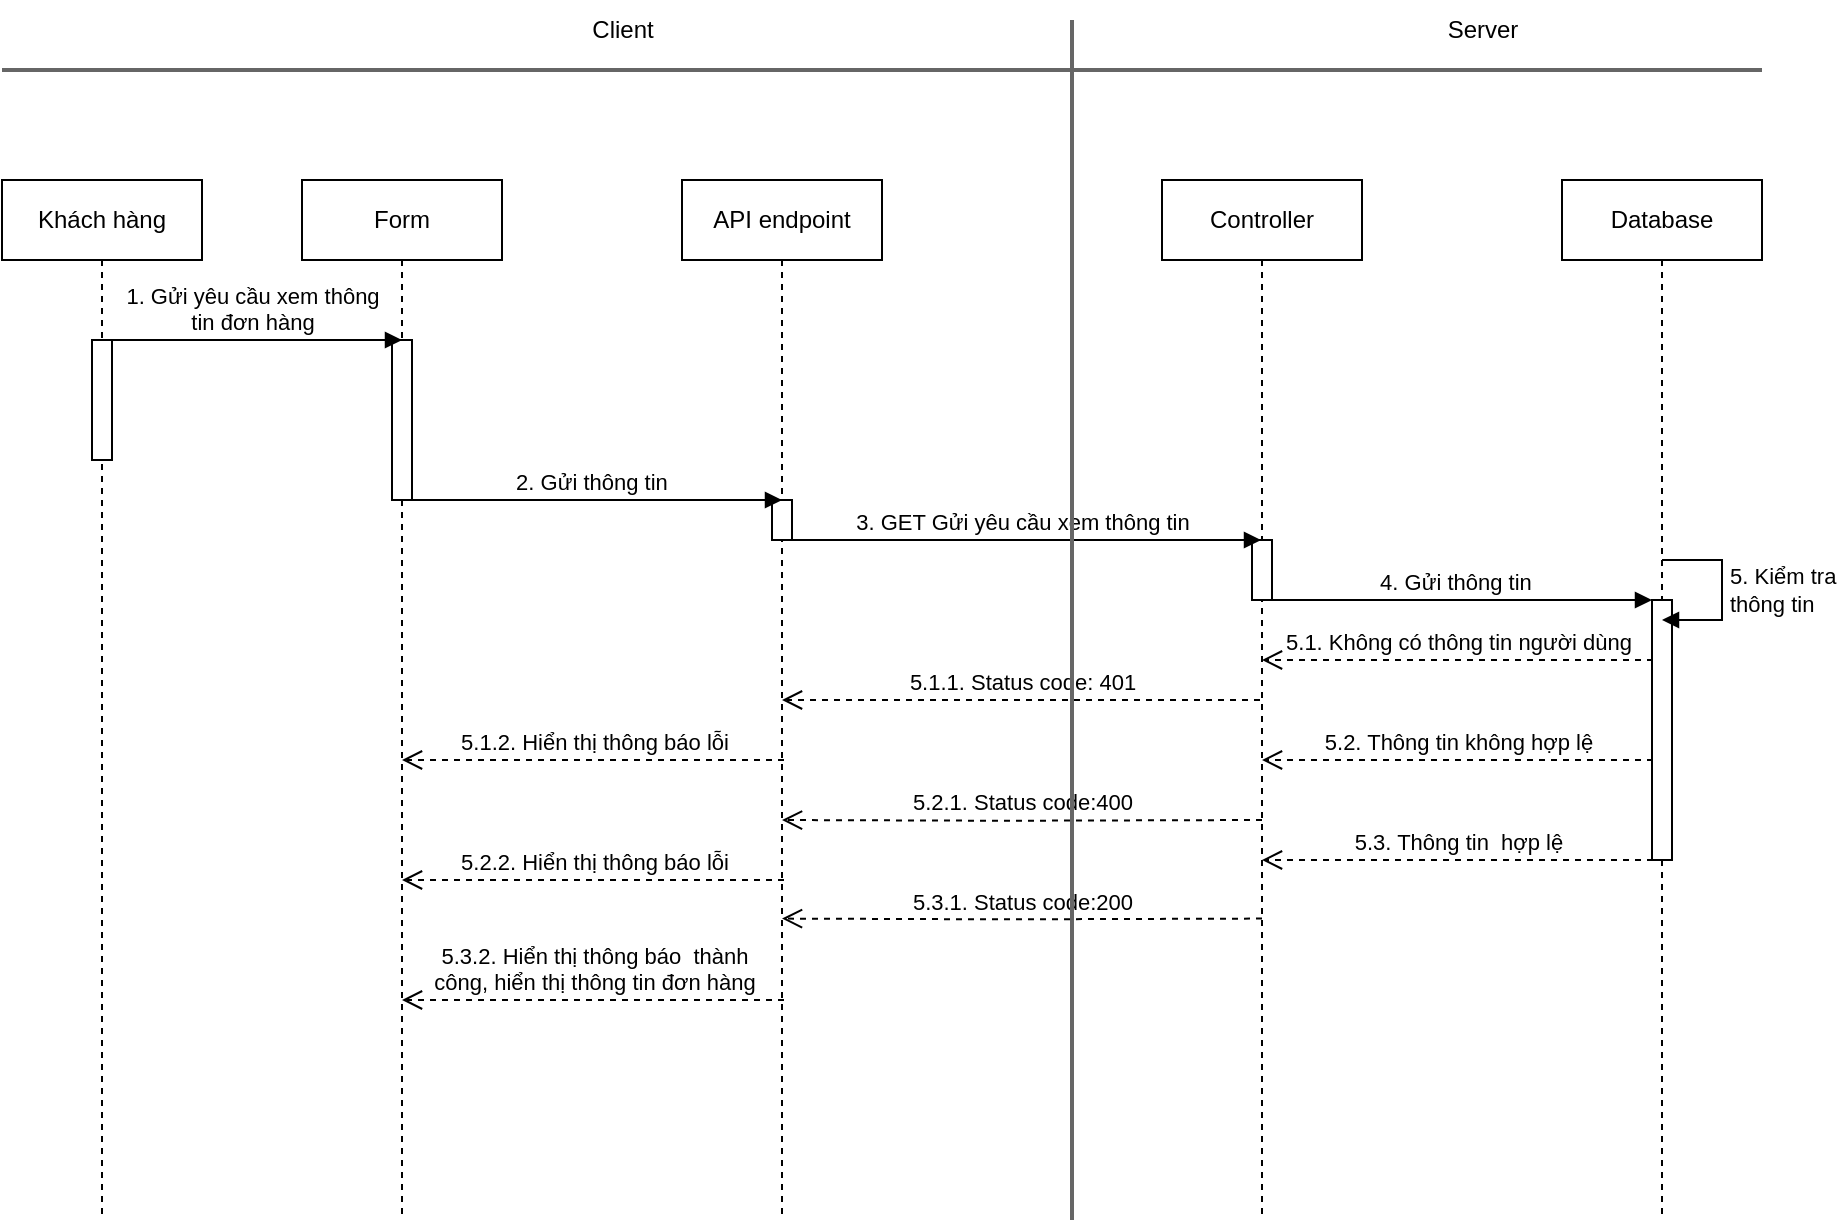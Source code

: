 <mxfile version="22.1.4" type="device" pages="2">
  <diagram name="Page-1" id="IPyXwgTkMK_uV7kucTJg">
    <mxGraphModel dx="2096" dy="1776" grid="1" gridSize="10" guides="1" tooltips="1" connect="1" arrows="1" fold="1" page="1" pageScale="1" pageWidth="850" pageHeight="1100" math="0" shadow="0">
      <root>
        <mxCell id="0" />
        <mxCell id="1" parent="0" />
        <mxCell id="ZVudRf-paLa_QVZxc_2G-1" value="Khách hàng" style="shape=umlLifeline;perimeter=lifelinePerimeter;whiteSpace=wrap;html=1;container=1;dropTarget=0;collapsible=0;recursiveResize=0;outlineConnect=0;portConstraint=eastwest;newEdgeStyle={&quot;curved&quot;:0,&quot;rounded&quot;:0};" parent="1" vertex="1">
          <mxGeometry x="-120" y="80" width="100" height="520" as="geometry" />
        </mxCell>
        <mxCell id="ZVudRf-paLa_QVZxc_2G-2" value="" style="html=1;points=[[0,0,0,0,5],[0,1,0,0,-5],[1,0,0,0,5],[1,1,0,0,-5]];perimeter=orthogonalPerimeter;outlineConnect=0;targetShapes=umlLifeline;portConstraint=eastwest;newEdgeStyle={&quot;curved&quot;:0,&quot;rounded&quot;:0};" parent="ZVudRf-paLa_QVZxc_2G-1" vertex="1">
          <mxGeometry x="45" y="80" width="10" height="60" as="geometry" />
        </mxCell>
        <mxCell id="ZVudRf-paLa_QVZxc_2G-3" value="Form" style="shape=umlLifeline;perimeter=lifelinePerimeter;whiteSpace=wrap;html=1;container=1;dropTarget=0;collapsible=0;recursiveResize=0;outlineConnect=0;portConstraint=eastwest;newEdgeStyle={&quot;curved&quot;:0,&quot;rounded&quot;:0};" parent="1" vertex="1">
          <mxGeometry x="30" y="80" width="100" height="520" as="geometry" />
        </mxCell>
        <mxCell id="ZVudRf-paLa_QVZxc_2G-4" value="" style="html=1;points=[[0,0,0,0,5],[0,1,0,0,-5],[1,0,0,0,5],[1,1,0,0,-5]];perimeter=orthogonalPerimeter;outlineConnect=0;targetShapes=umlLifeline;portConstraint=eastwest;newEdgeStyle={&quot;curved&quot;:0,&quot;rounded&quot;:0};" parent="ZVudRf-paLa_QVZxc_2G-3" vertex="1">
          <mxGeometry x="45" y="80" width="10" height="80" as="geometry" />
        </mxCell>
        <mxCell id="ZVudRf-paLa_QVZxc_2G-6" value="Controller" style="shape=umlLifeline;perimeter=lifelinePerimeter;whiteSpace=wrap;html=1;container=1;dropTarget=0;collapsible=0;recursiveResize=0;outlineConnect=0;portConstraint=eastwest;newEdgeStyle={&quot;curved&quot;:0,&quot;rounded&quot;:0};" parent="1" vertex="1">
          <mxGeometry x="460" y="80" width="100" height="520" as="geometry" />
        </mxCell>
        <mxCell id="ZVudRf-paLa_QVZxc_2G-7" value="" style="html=1;points=[[0,0,0,0,5],[0,1,0,0,-5],[1,0,0,0,5],[1,1,0,0,-5]];perimeter=orthogonalPerimeter;outlineConnect=0;targetShapes=umlLifeline;portConstraint=eastwest;newEdgeStyle={&quot;curved&quot;:0,&quot;rounded&quot;:0};" parent="ZVudRf-paLa_QVZxc_2G-6" vertex="1">
          <mxGeometry x="45" y="180" width="10" height="30" as="geometry" />
        </mxCell>
        <mxCell id="ZVudRf-paLa_QVZxc_2G-12" value="1. Gửi yêu cầu xem thông&lt;br&gt;tin đơn hàng" style="html=1;verticalAlign=bottom;endArrow=block;curved=0;rounded=0;" parent="1" edge="1">
          <mxGeometry width="80" relative="1" as="geometry">
            <mxPoint x="-70" y="160" as="sourcePoint" />
            <mxPoint x="80" y="160" as="targetPoint" />
          </mxGeometry>
        </mxCell>
        <mxCell id="ZVudRf-paLa_QVZxc_2G-13" value="3. GET Gửi yêu cầu xem thông tin" style="html=1;verticalAlign=bottom;endArrow=block;curved=0;rounded=0;" parent="1" target="ZVudRf-paLa_QVZxc_2G-6" edge="1">
          <mxGeometry width="80" relative="1" as="geometry">
            <mxPoint x="270" y="260" as="sourcePoint" />
            <mxPoint x="470" y="260" as="targetPoint" />
          </mxGeometry>
        </mxCell>
        <mxCell id="ZVudRf-paLa_QVZxc_2G-14" value="Database" style="shape=umlLifeline;perimeter=lifelinePerimeter;whiteSpace=wrap;html=1;container=1;dropTarget=0;collapsible=0;recursiveResize=0;outlineConnect=0;portConstraint=eastwest;newEdgeStyle={&quot;curved&quot;:0,&quot;rounded&quot;:0};" parent="1" vertex="1">
          <mxGeometry x="660" y="80" width="100" height="520" as="geometry" />
        </mxCell>
        <mxCell id="ZVudRf-paLa_QVZxc_2G-15" value="" style="html=1;points=[[0,0,0,0,5],[0,1,0,0,-5],[1,0,0,0,5],[1,1,0,0,-5]];perimeter=orthogonalPerimeter;outlineConnect=0;targetShapes=umlLifeline;portConstraint=eastwest;newEdgeStyle={&quot;curved&quot;:0,&quot;rounded&quot;:0};" parent="ZVudRf-paLa_QVZxc_2G-14" vertex="1">
          <mxGeometry x="45" y="210" width="10" height="130" as="geometry" />
        </mxCell>
        <mxCell id="ZVudRf-paLa_QVZxc_2G-18" value="" style="line;strokeWidth=2;html=1;fillColor=#f5f5f5;fontColor=#333333;strokeColor=#666666;" parent="1" vertex="1">
          <mxGeometry x="-120" y="20" width="880" height="10" as="geometry" />
        </mxCell>
        <mxCell id="ZVudRf-paLa_QVZxc_2G-19" value="Server" style="text;html=1;align=center;verticalAlign=middle;resizable=0;points=[];autosize=1;strokeColor=none;fillColor=none;" parent="1" vertex="1">
          <mxGeometry x="590" y="-10" width="60" height="30" as="geometry" />
        </mxCell>
        <mxCell id="ZVudRf-paLa_QVZxc_2G-20" value="Client" style="text;html=1;align=center;verticalAlign=middle;resizable=0;points=[];autosize=1;strokeColor=none;fillColor=none;" parent="1" vertex="1">
          <mxGeometry x="165" y="-10" width="50" height="30" as="geometry" />
        </mxCell>
        <mxCell id="ZVudRf-paLa_QVZxc_2G-21" value="" style="line;strokeWidth=2;direction=south;html=1;fillColor=#f5f5f5;fontColor=#333333;strokeColor=#666666;" parent="1" vertex="1">
          <mxGeometry x="410" width="10" height="600" as="geometry" />
        </mxCell>
        <mxCell id="ZVudRf-paLa_QVZxc_2G-22" value="API endpoint" style="shape=umlLifeline;perimeter=lifelinePerimeter;whiteSpace=wrap;html=1;container=1;dropTarget=0;collapsible=0;recursiveResize=0;outlineConnect=0;portConstraint=eastwest;newEdgeStyle={&quot;curved&quot;:0,&quot;rounded&quot;:0};" parent="1" vertex="1">
          <mxGeometry x="220" y="80" width="100" height="520" as="geometry" />
        </mxCell>
        <mxCell id="ZVudRf-paLa_QVZxc_2G-23" value="" style="html=1;points=[[0,0,0,0,5],[0,1,0,0,-5],[1,0,0,0,5],[1,1,0,0,-5]];perimeter=orthogonalPerimeter;outlineConnect=0;targetShapes=umlLifeline;portConstraint=eastwest;newEdgeStyle={&quot;curved&quot;:0,&quot;rounded&quot;:0};" parent="ZVudRf-paLa_QVZxc_2G-22" vertex="1">
          <mxGeometry x="45" y="160" width="10" height="20" as="geometry" />
        </mxCell>
        <mxCell id="ZVudRf-paLa_QVZxc_2G-26" value="2. Gửi thông tin&amp;nbsp;" style="html=1;verticalAlign=bottom;endArrow=block;curved=0;rounded=0;" parent="1" edge="1">
          <mxGeometry width="80" relative="1" as="geometry">
            <mxPoint x="80.5" y="240" as="sourcePoint" />
            <mxPoint x="270" y="240" as="targetPoint" />
          </mxGeometry>
        </mxCell>
        <mxCell id="ZVudRf-paLa_QVZxc_2G-27" value="5. Kiểm tra&lt;br&gt;thông tin" style="html=1;align=left;spacingLeft=2;endArrow=block;rounded=0;edgeStyle=orthogonalEdgeStyle;curved=0;rounded=0;" parent="1" edge="1">
          <mxGeometry relative="1" as="geometry">
            <mxPoint x="710" y="270" as="sourcePoint" />
            <Array as="points">
              <mxPoint x="740" y="300" />
            </Array>
            <mxPoint x="710" y="300.0" as="targetPoint" />
          </mxGeometry>
        </mxCell>
        <mxCell id="ZVudRf-paLa_QVZxc_2G-28" value="4. Gửi thông tin&amp;nbsp;" style="html=1;verticalAlign=bottom;endArrow=block;curved=0;rounded=0;" parent="1" target="ZVudRf-paLa_QVZxc_2G-15" edge="1">
          <mxGeometry width="80" relative="1" as="geometry">
            <mxPoint x="510" y="290" as="sourcePoint" />
            <mxPoint x="699.5" y="290" as="targetPoint" />
          </mxGeometry>
        </mxCell>
        <mxCell id="ZVudRf-paLa_QVZxc_2G-29" value="5.1. Không có thông tin người dùng" style="html=1;verticalAlign=bottom;endArrow=open;dashed=1;endSize=8;curved=0;rounded=0;" parent="1" edge="1">
          <mxGeometry relative="1" as="geometry">
            <mxPoint x="705.5" y="320" as="sourcePoint" />
            <mxPoint x="510" y="320" as="targetPoint" />
            <Array as="points">
              <mxPoint x="545.5" y="320" />
            </Array>
          </mxGeometry>
        </mxCell>
        <mxCell id="ZVudRf-paLa_QVZxc_2G-30" value="5.2. Thông tin không hợp lệ" style="html=1;verticalAlign=bottom;endArrow=open;dashed=1;endSize=8;curved=0;rounded=0;" parent="1" edge="1">
          <mxGeometry relative="1" as="geometry">
            <mxPoint x="705.5" y="370" as="sourcePoint" />
            <mxPoint x="510" y="370" as="targetPoint" />
            <Array as="points" />
          </mxGeometry>
        </mxCell>
        <mxCell id="ZVudRf-paLa_QVZxc_2G-31" value="5.1.1. Status code: 401" style="html=1;verticalAlign=bottom;endArrow=open;dashed=1;endSize=8;curved=0;rounded=0;" parent="1" edge="1">
          <mxGeometry relative="1" as="geometry">
            <mxPoint x="509" y="340" as="sourcePoint" />
            <mxPoint x="270" y="340" as="targetPoint" />
            <Array as="points">
              <mxPoint x="370.5" y="340" />
            </Array>
          </mxGeometry>
        </mxCell>
        <mxCell id="ZVudRf-paLa_QVZxc_2G-32" value="5.2.1. Status code:400" style="html=1;verticalAlign=bottom;endArrow=open;dashed=1;endSize=8;curved=0;rounded=0;" parent="1" edge="1">
          <mxGeometry relative="1" as="geometry">
            <mxPoint x="510" y="400" as="sourcePoint" />
            <mxPoint x="270" y="400" as="targetPoint" />
            <Array as="points">
              <mxPoint x="380.5" y="400.38" />
            </Array>
          </mxGeometry>
        </mxCell>
        <mxCell id="ZVudRf-paLa_QVZxc_2G-33" value="5.1.2. Hiển thị thông báo lỗi" style="html=1;verticalAlign=bottom;endArrow=open;dashed=1;endSize=8;curved=0;rounded=0;" parent="1" edge="1">
          <mxGeometry relative="1" as="geometry">
            <mxPoint x="271" y="370" as="sourcePoint" />
            <mxPoint x="80" y="370" as="targetPoint" />
            <Array as="points" />
          </mxGeometry>
        </mxCell>
        <mxCell id="ZVudRf-paLa_QVZxc_2G-37" value="5.3. Thông tin&amp;nbsp; hợp lệ" style="html=1;verticalAlign=bottom;endArrow=open;dashed=1;endSize=8;curved=0;rounded=0;" parent="1" edge="1">
          <mxGeometry relative="1" as="geometry">
            <mxPoint x="705.5" y="420" as="sourcePoint" />
            <mxPoint x="510" y="420" as="targetPoint" />
            <Array as="points" />
          </mxGeometry>
        </mxCell>
        <mxCell id="ZVudRf-paLa_QVZxc_2G-38" value="5.3.1. Status code:200" style="html=1;verticalAlign=bottom;endArrow=open;dashed=1;endSize=8;curved=0;rounded=0;" parent="1" edge="1">
          <mxGeometry relative="1" as="geometry">
            <mxPoint x="510" y="449.29" as="sourcePoint" />
            <mxPoint x="270" y="449.29" as="targetPoint" />
            <Array as="points">
              <mxPoint x="380.5" y="449.67" />
            </Array>
          </mxGeometry>
        </mxCell>
        <mxCell id="ZVudRf-paLa_QVZxc_2G-46" value="" style="line;strokeWidth=2;direction=south;html=1;fillColor=#f5f5f5;fontColor=#333333;strokeColor=#666666;" parent="1" vertex="1">
          <mxGeometry x="410" y="45" width="10" height="545" as="geometry" />
        </mxCell>
        <mxCell id="ZVudRf-paLa_QVZxc_2G-47" value="5.2.2. Hiển thị thông báo lỗi" style="html=1;verticalAlign=bottom;endArrow=open;dashed=1;endSize=8;curved=0;rounded=0;" parent="1" edge="1">
          <mxGeometry relative="1" as="geometry">
            <mxPoint x="271" y="430" as="sourcePoint" />
            <mxPoint x="80" y="430" as="targetPoint" />
            <Array as="points" />
          </mxGeometry>
        </mxCell>
        <mxCell id="ZVudRf-paLa_QVZxc_2G-48" value="5.3.2. Hiển thị thông báo&amp;nbsp; thành&lt;br&gt;công, hiển thị thông tin đơn hàng" style="html=1;verticalAlign=bottom;endArrow=open;dashed=1;endSize=8;curved=0;rounded=0;" parent="1" edge="1">
          <mxGeometry relative="1" as="geometry">
            <mxPoint x="271" y="490" as="sourcePoint" />
            <mxPoint x="80" y="490" as="targetPoint" />
            <Array as="points" />
          </mxGeometry>
        </mxCell>
      </root>
    </mxGraphModel>
  </diagram>
  <diagram id="SrdJkbkzZXJTvkKvlNFO" name="Page-2">
    <mxGraphModel dx="1819" dy="1626" grid="1" gridSize="10" guides="1" tooltips="1" connect="1" arrows="1" fold="1" page="1" pageScale="1" pageWidth="850" pageHeight="1100" math="0" shadow="0">
      <root>
        <mxCell id="0" />
        <mxCell id="1" parent="0" />
        <mxCell id="m3K4AdrC0OP2GuHXRl0d-1" value="Khách hàng" style="shape=umlLifeline;perimeter=lifelinePerimeter;whiteSpace=wrap;html=1;container=1;dropTarget=0;collapsible=0;recursiveResize=0;outlineConnect=0;portConstraint=eastwest;newEdgeStyle={&quot;curved&quot;:0,&quot;rounded&quot;:0};" parent="1" vertex="1">
          <mxGeometry x="-120" y="70" width="100" height="480" as="geometry" />
        </mxCell>
        <mxCell id="m3K4AdrC0OP2GuHXRl0d-2" value="" style="html=1;points=[[0,0,0,0,5],[0,1,0,0,-5],[1,0,0,0,5],[1,1,0,0,-5]];perimeter=orthogonalPerimeter;outlineConnect=0;targetShapes=umlLifeline;portConstraint=eastwest;newEdgeStyle={&quot;curved&quot;:0,&quot;rounded&quot;:0};" parent="m3K4AdrC0OP2GuHXRl0d-1" vertex="1">
          <mxGeometry x="45" y="80" width="10" height="60" as="geometry" />
        </mxCell>
        <mxCell id="m3K4AdrC0OP2GuHXRl0d-3" value="Form" style="shape=umlLifeline;perimeter=lifelinePerimeter;whiteSpace=wrap;html=1;container=1;dropTarget=0;collapsible=0;recursiveResize=0;outlineConnect=0;portConstraint=eastwest;newEdgeStyle={&quot;curved&quot;:0,&quot;rounded&quot;:0};" parent="1" vertex="1">
          <mxGeometry x="20" y="70" width="100" height="490" as="geometry" />
        </mxCell>
        <mxCell id="m3K4AdrC0OP2GuHXRl0d-4" value="" style="html=1;points=[[0,0,0,0,5],[0,1,0,0,-5],[1,0,0,0,5],[1,1,0,0,-5]];perimeter=orthogonalPerimeter;outlineConnect=0;targetShapes=umlLifeline;portConstraint=eastwest;newEdgeStyle={&quot;curved&quot;:0,&quot;rounded&quot;:0};" parent="m3K4AdrC0OP2GuHXRl0d-3" vertex="1">
          <mxGeometry x="45" y="80" width="10" height="30" as="geometry" />
        </mxCell>
        <mxCell id="m3K4AdrC0OP2GuHXRl0d-5" value="" style="html=1;points=[[0,0,0,0,5],[0,1,0,0,-5],[1,0,0,0,5],[1,1,0,0,-5]];perimeter=orthogonalPerimeter;outlineConnect=0;targetShapes=umlLifeline;portConstraint=eastwest;newEdgeStyle={&quot;curved&quot;:0,&quot;rounded&quot;:0};" parent="m3K4AdrC0OP2GuHXRl0d-3" vertex="1">
          <mxGeometry x="45" y="140" width="10" height="20" as="geometry" />
        </mxCell>
        <mxCell id="m3K4AdrC0OP2GuHXRl0d-6" value="Controller" style="shape=umlLifeline;perimeter=lifelinePerimeter;whiteSpace=wrap;html=1;container=1;dropTarget=0;collapsible=0;recursiveResize=0;outlineConnect=0;portConstraint=eastwest;newEdgeStyle={&quot;curved&quot;:0,&quot;rounded&quot;:0};" parent="1" vertex="1">
          <mxGeometry x="450" y="70" width="100" height="490" as="geometry" />
        </mxCell>
        <mxCell id="m3K4AdrC0OP2GuHXRl0d-7" value="" style="html=1;points=[[0,0,0,0,5],[0,1,0,0,-5],[1,0,0,0,5],[1,1,0,0,-5]];perimeter=orthogonalPerimeter;outlineConnect=0;targetShapes=umlLifeline;portConstraint=eastwest;newEdgeStyle={&quot;curved&quot;:0,&quot;rounded&quot;:0};" parent="m3K4AdrC0OP2GuHXRl0d-6" vertex="1">
          <mxGeometry x="45" y="180" width="10" height="30" as="geometry" />
        </mxCell>
        <mxCell id="m3K4AdrC0OP2GuHXRl0d-10" value="2. Yêu cầu nhập thông tin" style="html=1;verticalAlign=bottom;endArrow=open;dashed=1;endSize=8;curved=0;rounded=0;" parent="1" edge="1">
          <mxGeometry relative="1" as="geometry">
            <mxPoint x="69.5" y="180" as="sourcePoint" />
            <mxPoint x="-70" y="180" as="targetPoint" />
            <Array as="points">
              <mxPoint x="-30" y="180" />
            </Array>
          </mxGeometry>
        </mxCell>
        <mxCell id="m3K4AdrC0OP2GuHXRl0d-11" value="3. Nhập thông tin&amp;nbsp;" style="html=1;verticalAlign=bottom;endArrow=block;curved=0;rounded=0;" parent="1" source="m3K4AdrC0OP2GuHXRl0d-2" target="m3K4AdrC0OP2GuHXRl0d-5" edge="1">
          <mxGeometry width="80" relative="1" as="geometry">
            <mxPoint x="-100" y="230" as="sourcePoint" />
            <mxPoint x="130" y="230" as="targetPoint" />
          </mxGeometry>
        </mxCell>
        <mxCell id="m3K4AdrC0OP2GuHXRl0d-12" value="1. Gửi yêu cầu đặt hàng" style="html=1;verticalAlign=bottom;endArrow=block;curved=0;rounded=0;" parent="1" edge="1">
          <mxGeometry width="80" relative="1" as="geometry">
            <mxPoint x="-60" y="150" as="sourcePoint" />
            <mxPoint x="70" y="150" as="targetPoint" />
          </mxGeometry>
        </mxCell>
        <mxCell id="m3K4AdrC0OP2GuHXRl0d-13" value="5. CREATE Gửi yêu cầu đặt hàng&amp;nbsp;" style="html=1;verticalAlign=bottom;endArrow=block;curved=0;rounded=0;" parent="1" target="m3K4AdrC0OP2GuHXRl0d-6" edge="1">
          <mxGeometry width="80" relative="1" as="geometry">
            <mxPoint x="260" y="250" as="sourcePoint" />
            <mxPoint x="460" y="250" as="targetPoint" />
          </mxGeometry>
        </mxCell>
        <mxCell id="m3K4AdrC0OP2GuHXRl0d-14" value="Database" style="shape=umlLifeline;perimeter=lifelinePerimeter;whiteSpace=wrap;html=1;container=1;dropTarget=0;collapsible=0;recursiveResize=0;outlineConnect=0;portConstraint=eastwest;newEdgeStyle={&quot;curved&quot;:0,&quot;rounded&quot;:0};" parent="1" vertex="1">
          <mxGeometry x="650" y="70" width="100" height="490" as="geometry" />
        </mxCell>
        <mxCell id="m3K4AdrC0OP2GuHXRl0d-15" value="" style="html=1;points=[[0,0,0,0,5],[0,1,0,0,-5],[1,0,0,0,5],[1,1,0,0,-5]];perimeter=orthogonalPerimeter;outlineConnect=0;targetShapes=umlLifeline;portConstraint=eastwest;newEdgeStyle={&quot;curved&quot;:0,&quot;rounded&quot;:0};" parent="m3K4AdrC0OP2GuHXRl0d-14" vertex="1">
          <mxGeometry x="45" y="210" width="10" height="120" as="geometry" />
        </mxCell>
        <mxCell id="m3K4AdrC0OP2GuHXRl0d-18" value="" style="line;strokeWidth=2;html=1;fillColor=#f5f5f5;fontColor=#333333;strokeColor=#666666;" parent="1" vertex="1">
          <mxGeometry x="-120" y="10" width="930" height="10" as="geometry" />
        </mxCell>
        <mxCell id="m3K4AdrC0OP2GuHXRl0d-19" value="Server" style="text;html=1;align=center;verticalAlign=middle;resizable=0;points=[];autosize=1;strokeColor=none;fillColor=none;" parent="1" vertex="1">
          <mxGeometry x="580" y="-20" width="60" height="30" as="geometry" />
        </mxCell>
        <mxCell id="m3K4AdrC0OP2GuHXRl0d-20" value="Client" style="text;html=1;align=center;verticalAlign=middle;resizable=0;points=[];autosize=1;strokeColor=none;fillColor=none;" parent="1" vertex="1">
          <mxGeometry x="155" y="-20" width="50" height="30" as="geometry" />
        </mxCell>
        <mxCell id="m3K4AdrC0OP2GuHXRl0d-21" value="" style="line;strokeWidth=2;direction=south;html=1;fillColor=#f5f5f5;fontColor=#333333;strokeColor=#666666;" parent="1" vertex="1">
          <mxGeometry x="400" y="-10" width="10" height="570" as="geometry" />
        </mxCell>
        <mxCell id="m3K4AdrC0OP2GuHXRl0d-22" value="API endpoint" style="shape=umlLifeline;perimeter=lifelinePerimeter;whiteSpace=wrap;html=1;container=1;dropTarget=0;collapsible=0;recursiveResize=0;outlineConnect=0;portConstraint=eastwest;newEdgeStyle={&quot;curved&quot;:0,&quot;rounded&quot;:0};" parent="1" vertex="1">
          <mxGeometry x="210" y="70" width="100" height="490" as="geometry" />
        </mxCell>
        <mxCell id="m3K4AdrC0OP2GuHXRl0d-23" value="" style="html=1;points=[[0,0,0,0,5],[0,1,0,0,-5],[1,0,0,0,5],[1,1,0,0,-5]];perimeter=orthogonalPerimeter;outlineConnect=0;targetShapes=umlLifeline;portConstraint=eastwest;newEdgeStyle={&quot;curved&quot;:0,&quot;rounded&quot;:0};" parent="m3K4AdrC0OP2GuHXRl0d-22" vertex="1">
          <mxGeometry x="45" y="160" width="10" height="20" as="geometry" />
        </mxCell>
        <mxCell id="m3K4AdrC0OP2GuHXRl0d-26" value="4. Gửi thông tin&amp;nbsp;" style="html=1;verticalAlign=bottom;endArrow=block;curved=0;rounded=0;" parent="1" edge="1">
          <mxGeometry width="80" relative="1" as="geometry">
            <mxPoint x="70.5" y="230" as="sourcePoint" />
            <mxPoint x="260" y="230" as="targetPoint" />
          </mxGeometry>
        </mxCell>
        <mxCell id="m3K4AdrC0OP2GuHXRl0d-27" value="7. Kiểm tra&lt;br&gt;&amp;nbsp;thông tin" style="html=1;align=left;spacingLeft=2;endArrow=block;rounded=0;edgeStyle=orthogonalEdgeStyle;curved=0;rounded=0;" parent="1" edge="1">
          <mxGeometry relative="1" as="geometry">
            <mxPoint x="700" y="260" as="sourcePoint" />
            <Array as="points">
              <mxPoint x="730" y="290" />
            </Array>
            <mxPoint x="700" y="290.0" as="targetPoint" />
          </mxGeometry>
        </mxCell>
        <mxCell id="m3K4AdrC0OP2GuHXRl0d-28" value="6. Gửi thông tin&amp;nbsp;" style="html=1;verticalAlign=bottom;endArrow=block;curved=0;rounded=0;" parent="1" target="m3K4AdrC0OP2GuHXRl0d-15" edge="1">
          <mxGeometry width="80" relative="1" as="geometry">
            <mxPoint x="500" y="280" as="sourcePoint" />
            <mxPoint x="689.5" y="280" as="targetPoint" />
          </mxGeometry>
        </mxCell>
        <mxCell id="m3K4AdrC0OP2GuHXRl0d-29" value="7.1. Không có thông tin người dùng" style="html=1;verticalAlign=bottom;endArrow=open;dashed=1;endSize=8;curved=0;rounded=0;" parent="1" edge="1">
          <mxGeometry relative="1" as="geometry">
            <mxPoint x="695.5" y="310" as="sourcePoint" />
            <mxPoint x="500" y="310" as="targetPoint" />
            <Array as="points">
              <mxPoint x="535.5" y="310" />
            </Array>
          </mxGeometry>
        </mxCell>
        <mxCell id="m3K4AdrC0OP2GuHXRl0d-30" value="7.2. Thông tin không hợp lệ" style="html=1;verticalAlign=bottom;endArrow=open;dashed=1;endSize=8;curved=0;rounded=0;" parent="1" edge="1">
          <mxGeometry relative="1" as="geometry">
            <mxPoint x="695.5" y="350" as="sourcePoint" />
            <mxPoint x="500" y="350" as="targetPoint" />
            <Array as="points" />
          </mxGeometry>
        </mxCell>
        <mxCell id="m3K4AdrC0OP2GuHXRl0d-31" value="7.1.1. Status code: 401" style="html=1;verticalAlign=bottom;endArrow=open;dashed=1;endSize=8;curved=0;rounded=0;" parent="1" edge="1">
          <mxGeometry relative="1" as="geometry">
            <mxPoint x="499" y="330" as="sourcePoint" />
            <mxPoint x="260" y="330" as="targetPoint" />
            <Array as="points">
              <mxPoint x="360.5" y="330" />
            </Array>
          </mxGeometry>
        </mxCell>
        <mxCell id="m3K4AdrC0OP2GuHXRl0d-32" value="7.2.1. Status code:400" style="html=1;verticalAlign=bottom;endArrow=open;dashed=1;endSize=8;curved=0;rounded=0;" parent="1" edge="1">
          <mxGeometry relative="1" as="geometry">
            <mxPoint x="500" y="370" as="sourcePoint" />
            <mxPoint x="260" y="370" as="targetPoint" />
            <Array as="points">
              <mxPoint x="370.5" y="370.38" />
            </Array>
          </mxGeometry>
        </mxCell>
        <mxCell id="m3K4AdrC0OP2GuHXRl0d-33" value="7.1.2. Hiển thị thông báo lỗi" style="html=1;verticalAlign=bottom;endArrow=open;dashed=1;endSize=8;curved=0;rounded=0;" parent="1" edge="1">
          <mxGeometry relative="1" as="geometry">
            <mxPoint x="261" y="350" as="sourcePoint" />
            <mxPoint x="70" y="350" as="targetPoint" />
            <Array as="points" />
          </mxGeometry>
        </mxCell>
        <mxCell id="m3K4AdrC0OP2GuHXRl0d-37" value="7.3. Thông tin&amp;nbsp; hợp lệ" style="html=1;verticalAlign=bottom;endArrow=open;dashed=1;endSize=8;curved=0;rounded=0;" parent="1" edge="1">
          <mxGeometry relative="1" as="geometry">
            <mxPoint x="695.5" y="400" as="sourcePoint" />
            <mxPoint x="500" y="400" as="targetPoint" />
            <Array as="points" />
          </mxGeometry>
        </mxCell>
        <mxCell id="m3K4AdrC0OP2GuHXRl0d-38" value="7.3.1. Status code:200" style="html=1;verticalAlign=bottom;endArrow=open;dashed=1;endSize=8;curved=0;rounded=0;" parent="1" edge="1">
          <mxGeometry relative="1" as="geometry">
            <mxPoint x="500" y="420" as="sourcePoint" />
            <mxPoint x="260" y="420" as="targetPoint" />
            <Array as="points">
              <mxPoint x="370.5" y="420.38" />
            </Array>
          </mxGeometry>
        </mxCell>
        <mxCell id="m3K4AdrC0OP2GuHXRl0d-46" value="" style="line;strokeWidth=2;direction=south;html=1;fillColor=#f5f5f5;fontColor=#333333;strokeColor=#666666;" parent="1" vertex="1">
          <mxGeometry x="400" y="35" width="10" height="525" as="geometry" />
        </mxCell>
        <mxCell id="M6LUSRfS--MLtz7gYmUV-1" value="7.2.2. Hiển thị thông báo lỗi" style="html=1;verticalAlign=bottom;endArrow=open;dashed=1;endSize=8;curved=0;rounded=0;" parent="1" edge="1">
          <mxGeometry relative="1" as="geometry">
            <mxPoint x="261" y="390" as="sourcePoint" />
            <mxPoint x="70" y="390" as="targetPoint" />
            <Array as="points" />
          </mxGeometry>
        </mxCell>
        <mxCell id="M6LUSRfS--MLtz7gYmUV-2" value="7.3.2. Hiển thị thông báo thành công&lt;br&gt;chuyển hướng đến trang chi tiết đơn" style="html=1;verticalAlign=bottom;endArrow=open;dashed=1;endSize=8;curved=0;rounded=0;" parent="1" edge="1">
          <mxGeometry relative="1" as="geometry">
            <mxPoint x="261" y="439.41" as="sourcePoint" />
            <mxPoint x="70" y="439.41" as="targetPoint" />
            <Array as="points" />
          </mxGeometry>
        </mxCell>
      </root>
    </mxGraphModel>
  </diagram>
</mxfile>
